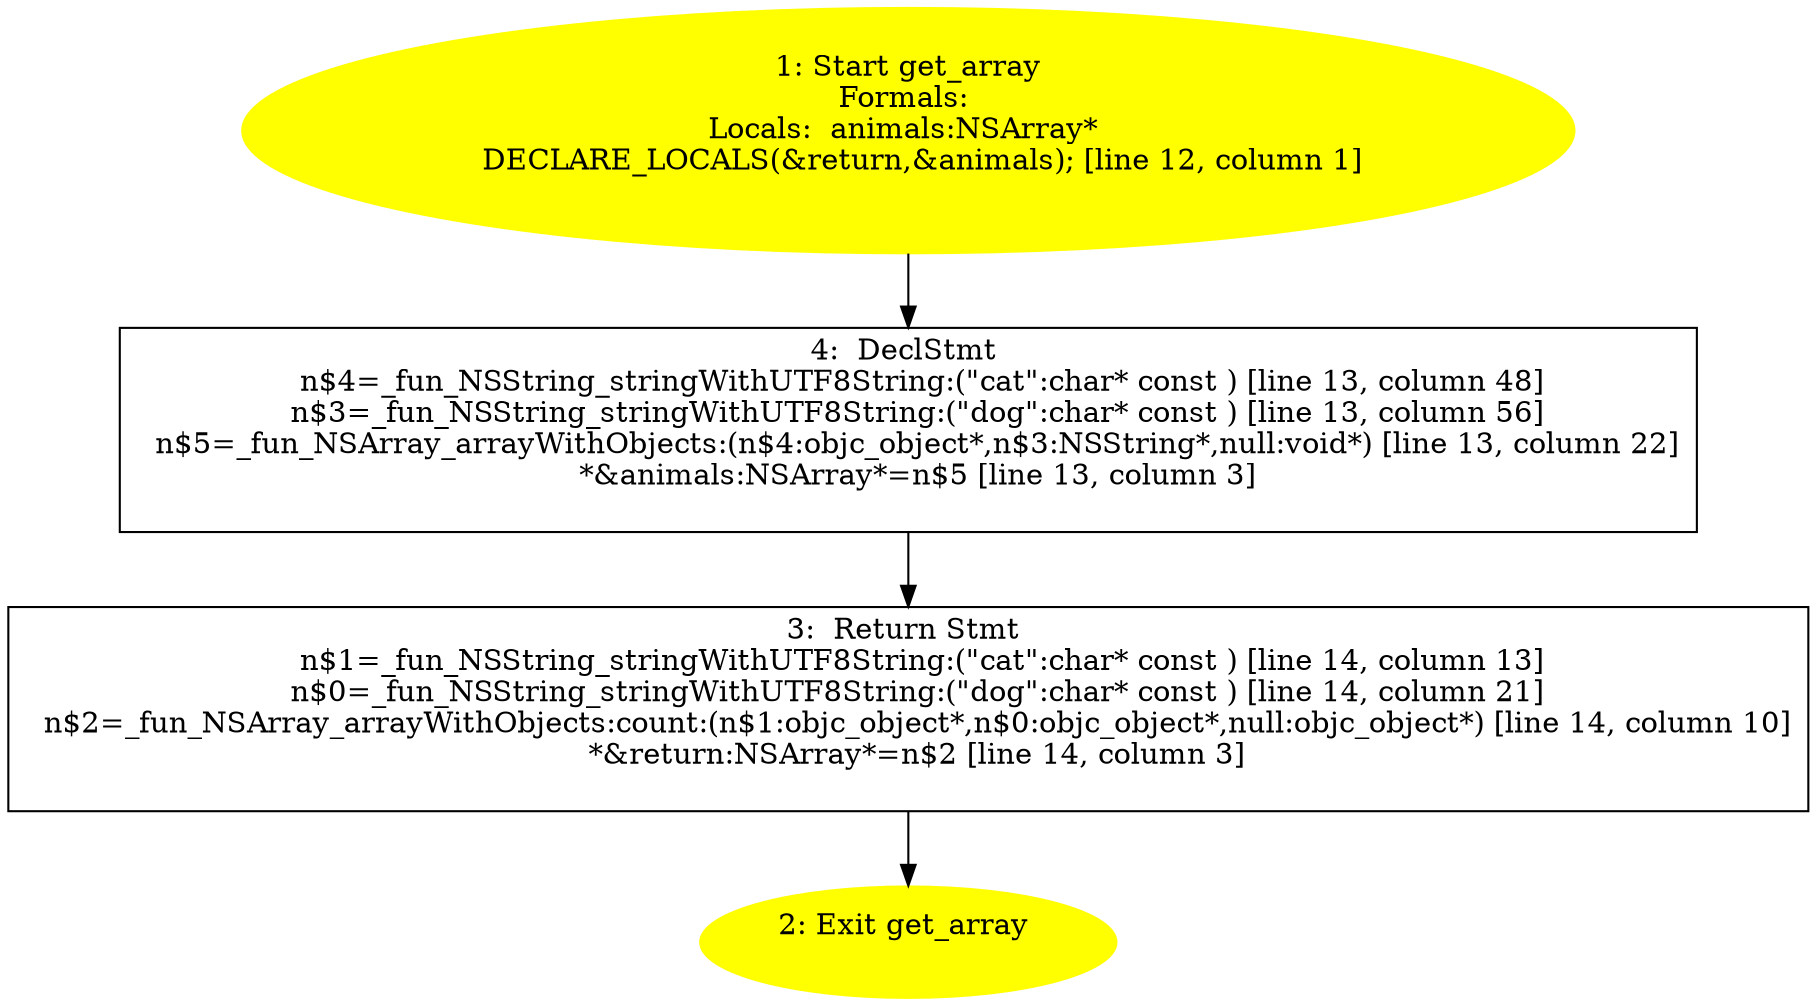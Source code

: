 /* @generated */
digraph cfg {
"get_array.bca6b16c85e5b8ba530f380271b2ec79_1" [label="1: Start get_array\nFormals: \nLocals:  animals:NSArray* \n   DECLARE_LOCALS(&return,&animals); [line 12, column 1]\n " color=yellow style=filled]
	

	 "get_array.bca6b16c85e5b8ba530f380271b2ec79_1" -> "get_array.bca6b16c85e5b8ba530f380271b2ec79_4" ;
"get_array.bca6b16c85e5b8ba530f380271b2ec79_2" [label="2: Exit get_array \n  " color=yellow style=filled]
	

"get_array.bca6b16c85e5b8ba530f380271b2ec79_3" [label="3:  Return Stmt \n   n$1=_fun_NSString_stringWithUTF8String:(\"cat\":char* const ) [line 14, column 13]\n  n$0=_fun_NSString_stringWithUTF8String:(\"dog\":char* const ) [line 14, column 21]\n  n$2=_fun_NSArray_arrayWithObjects:count:(n$1:objc_object*,n$0:objc_object*,null:objc_object*) [line 14, column 10]\n  *&return:NSArray*=n$2 [line 14, column 3]\n " shape="box"]
	

	 "get_array.bca6b16c85e5b8ba530f380271b2ec79_3" -> "get_array.bca6b16c85e5b8ba530f380271b2ec79_2" ;
"get_array.bca6b16c85e5b8ba530f380271b2ec79_4" [label="4:  DeclStmt \n   n$4=_fun_NSString_stringWithUTF8String:(\"cat\":char* const ) [line 13, column 48]\n  n$3=_fun_NSString_stringWithUTF8String:(\"dog\":char* const ) [line 13, column 56]\n  n$5=_fun_NSArray_arrayWithObjects:(n$4:objc_object*,n$3:NSString*,null:void*) [line 13, column 22]\n  *&animals:NSArray*=n$5 [line 13, column 3]\n " shape="box"]
	

	 "get_array.bca6b16c85e5b8ba530f380271b2ec79_4" -> "get_array.bca6b16c85e5b8ba530f380271b2ec79_3" ;
}
